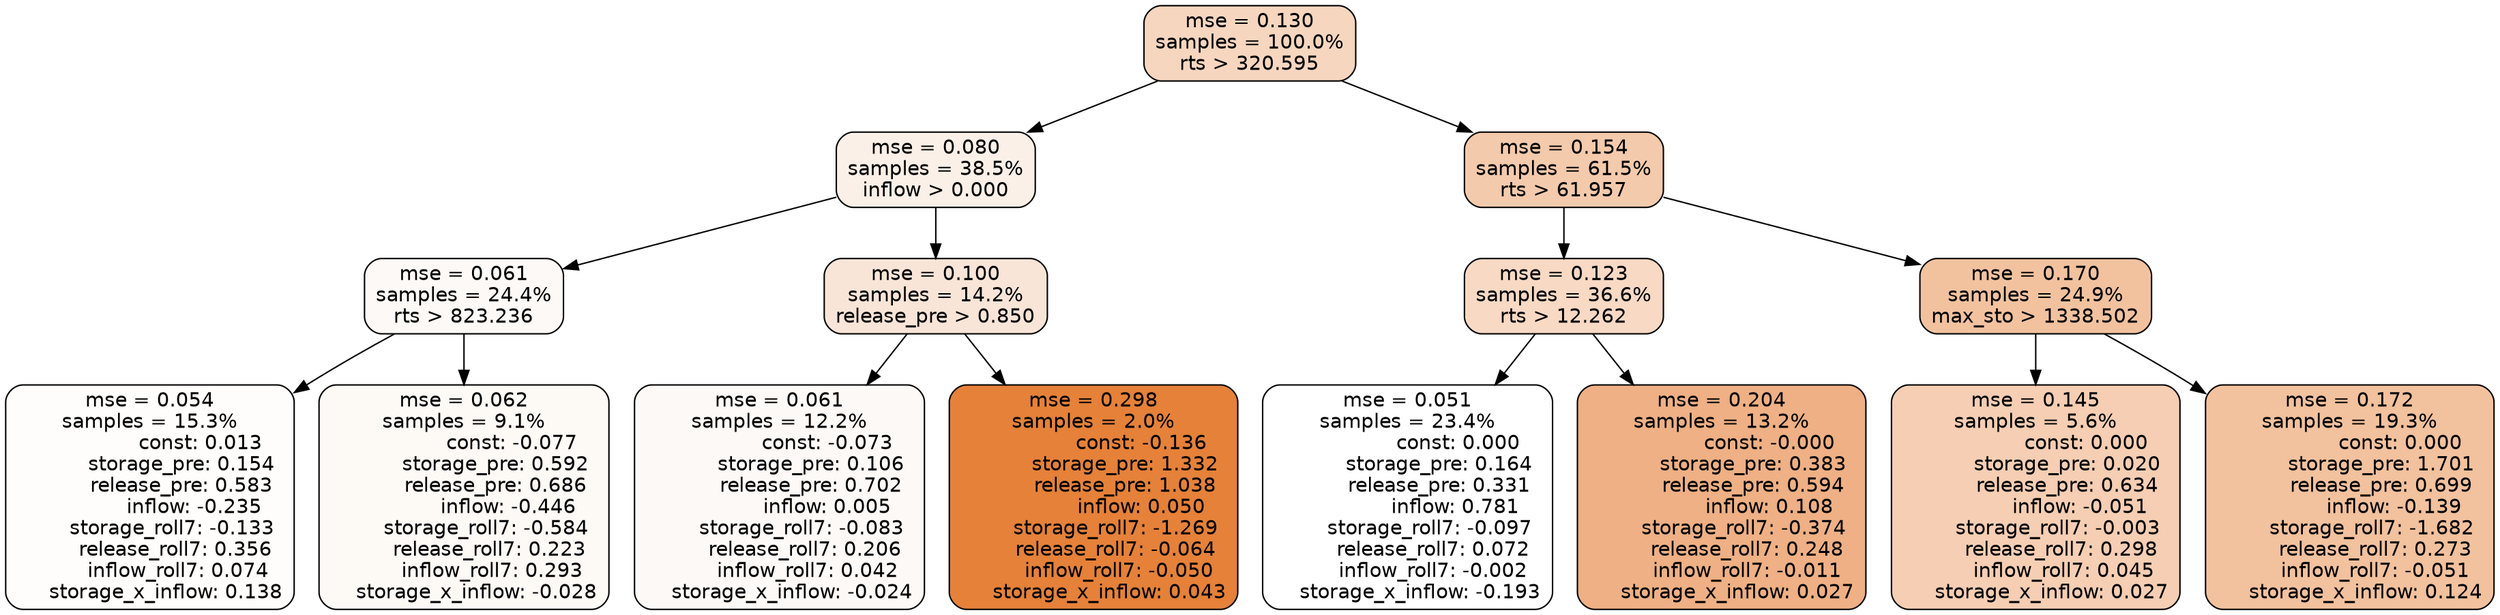digraph tree {
node [shape=rectangle, style="filled, rounded", color="black", fontname=helvetica] ;
edge [fontname=helvetica] ;
	"0" [label="mse = 0.130
samples = 100.0%
rts > 320.595", fillcolor="#f6d6bf"]
	"8" [label="mse = 0.080
samples = 38.5%
inflow > 0.000", fillcolor="#fbf0e7"]
	"1" [label="mse = 0.154
samples = 61.5%
rts > 61.957", fillcolor="#f4caac"]
	"9" [label="mse = 0.061
samples = 24.4%
rts > 823.236", fillcolor="#fdf9f6"]
	"12" [label="mse = 0.100
samples = 14.2%
release_pre > 0.850", fillcolor="#f9e5d7"]
	"2" [label="mse = 0.123
samples = 36.6%
rts > 12.262", fillcolor="#f7d9c4"]
	"5" [label="mse = 0.170
samples = 24.9%
max_sto > 1338.502", fillcolor="#f2c29f"]
	"10" [label="mse = 0.054
samples = 15.3%
                const: 0.013
          storage_pre: 0.154
          release_pre: 0.583
              inflow: -0.235
       storage_roll7: -0.133
        release_roll7: 0.356
         inflow_roll7: 0.074
     storage_x_inflow: 0.138", fillcolor="#fefdfc"]
	"11" [label="mse = 0.062
samples = 9.1%
               const: -0.077
          storage_pre: 0.592
          release_pre: 0.686
              inflow: -0.446
       storage_roll7: -0.584
        release_roll7: 0.223
         inflow_roll7: 0.293
    storage_x_inflow: -0.028", fillcolor="#fdf9f5"]
	"13" [label="mse = 0.061
samples = 12.2%
               const: -0.073
          storage_pre: 0.106
          release_pre: 0.702
               inflow: 0.005
       storage_roll7: -0.083
        release_roll7: 0.206
         inflow_roll7: 0.042
    storage_x_inflow: -0.024", fillcolor="#fdf9f6"]
	"14" [label="mse = 0.298
samples = 2.0%
               const: -0.136
          storage_pre: 1.332
          release_pre: 1.038
               inflow: 0.050
       storage_roll7: -1.269
       release_roll7: -0.064
        inflow_roll7: -0.050
     storage_x_inflow: 0.043", fillcolor="#e58139"]
	"3" [label="mse = 0.051
samples = 23.4%
                const: 0.000
          storage_pre: 0.164
          release_pre: 0.331
               inflow: 0.781
       storage_roll7: -0.097
        release_roll7: 0.072
        inflow_roll7: -0.002
    storage_x_inflow: -0.193", fillcolor="#ffffff"]
	"4" [label="mse = 0.204
samples = 13.2%
               const: -0.000
          storage_pre: 0.383
          release_pre: 0.594
               inflow: 0.108
       storage_roll7: -0.374
        release_roll7: 0.248
        inflow_roll7: -0.011
     storage_x_inflow: 0.027", fillcolor="#eeb084"]
	"7" [label="mse = 0.145
samples = 5.6%
                const: 0.000
          storage_pre: 0.020
          release_pre: 0.634
              inflow: -0.051
       storage_roll7: -0.003
        release_roll7: 0.298
         inflow_roll7: 0.045
     storage_x_inflow: 0.027", fillcolor="#f5ceb3"]
	"6" [label="mse = 0.172
samples = 19.3%
                const: 0.000
          storage_pre: 1.701
          release_pre: 0.699
              inflow: -0.139
       storage_roll7: -1.682
        release_roll7: 0.273
        inflow_roll7: -0.051
     storage_x_inflow: 0.124", fillcolor="#f2c19d"]

	"0" -> "1"
	"0" -> "8"
	"8" -> "9"
	"8" -> "12"
	"1" -> "2"
	"1" -> "5"
	"9" -> "10"
	"9" -> "11"
	"12" -> "13"
	"12" -> "14"
	"2" -> "3"
	"2" -> "4"
	"5" -> "6"
	"5" -> "7"
}